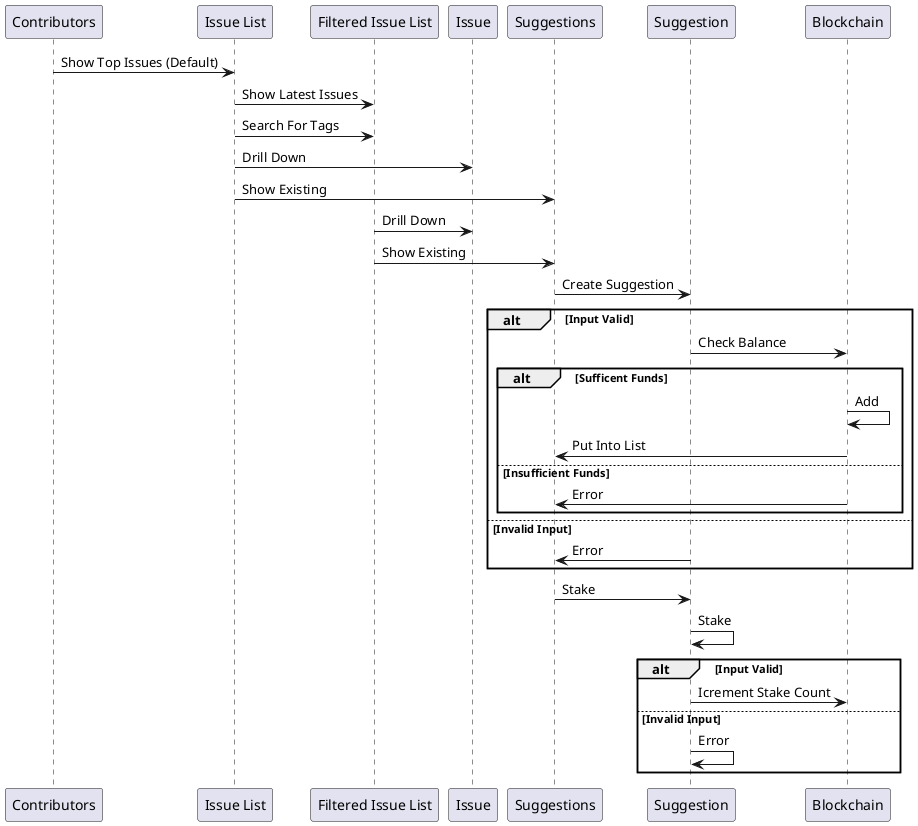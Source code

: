 @startuml "UC10 Create Issue"

"Contributors" -> "Issue List": Show Top Issues (Default)

"Issue List" -> "Filtered Issue List": Show Latest Issues
"Issue List" -> "Filtered Issue List": Search For Tags

"Issue List" -> "Issue": Drill Down
"Issue List" -> "Suggestions": Show Existing
"Filtered Issue List" -> "Issue": Drill Down
"Filtered Issue List" -> "Suggestions": Show Existing

"Suggestions" -> "Suggestion": Create Suggestion

alt Input Valid
    "Suggestion" -> Blockchain: Check Balance

    alt Sufficent Funds
        Blockchain -> Blockchain: Add
        Blockchain -> Suggestions: Put Into List
    else Insufficient Funds
        Blockchain -> Suggestions: Error
    end
else Invalid Input
    "Suggestion" -> Suggestions: Error
end

"Suggestions" -> Suggestion: Stake
"Suggestion" -> Suggestion: Stake

alt Input Valid
    Suggestion -> Blockchain: Icrement Stake Count
else Invalid Input
    Suggestion -> Suggestion: Error
end

@enduml